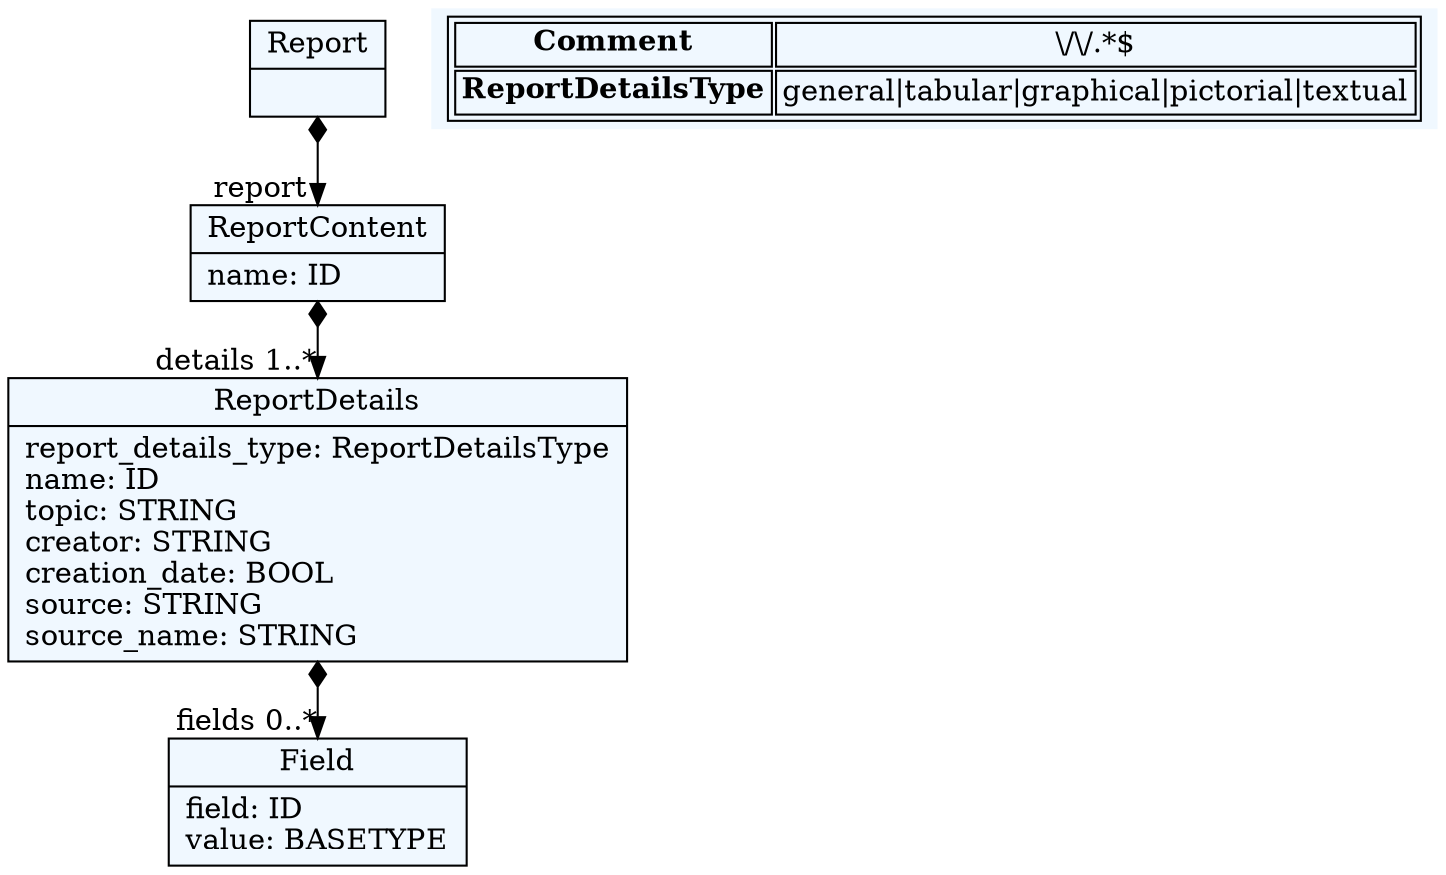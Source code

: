 
    digraph textX {
    fontname = "Bitstream Vera Sans"
    fontsize = 8
    node[
        shape=record,
        style=filled,
        fillcolor=aliceblue
    ]
    nodesep = 0.3
    edge[dir=black,arrowtail=empty]


52206520[ label="{Report|}"]

52198024[ label="{ReportContent|name: ID\l}"]

52189528[ label="{ReportDetails|report_details_type: ReportDetailsType\lname: ID\ltopic: STRING\lcreator: STRING\lcreation_date: BOOL\lsource: STRING\lsource_name: STRING\l}"]

52218792[ label="{Field|field: ID\lvalue: BASETYPE\l}"]



52206520 -> 52198024[arrowtail=diamond, dir=both, headlabel="report "]
52198024 -> 52189528[arrowtail=diamond, dir=both, headlabel="details 1..*"]
52189528 -> 52218792[arrowtail=diamond, dir=both, headlabel="fields 0..*"]
match_rules [ shape=plaintext, label=< <table>
	<tr>
		<td><b>Comment</b></td><td>\/\/.*$</td>
	</tr>
	<tr>
		<td><b>ReportDetailsType</b></td><td>general|tabular|graphical|pictorial|textual</td>
	</tr>
</table> >]


}

